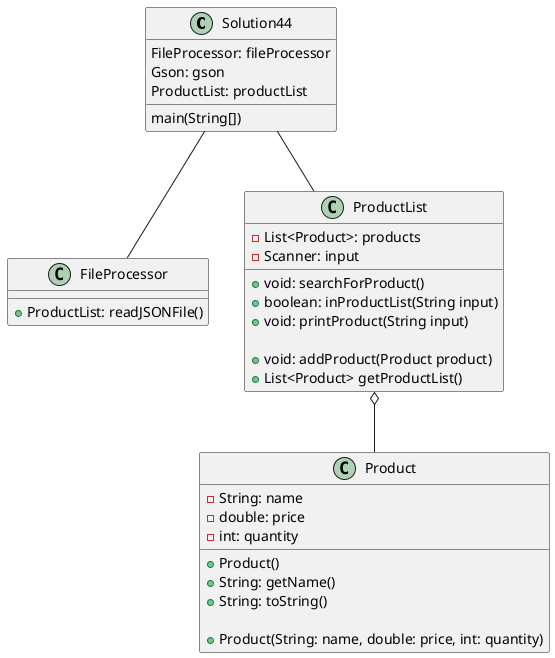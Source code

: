 @startuml

Solution44 -- FileProcessor
Solution44 -- ProductList

ProductList o-- Product

class Solution44 {
    main(String[])
    FileProcessor: fileProcessor
    Gson: gson
    ProductList: productList
}

class Product {
-String: name
-double: price
-int: quantity

+Product()
+String: getName()
+String: toString()

'used in junit testing
+Product(String: name, double: price, int: quantity)
}

class FileProcessor {
+ProductList: readJSONFile()
}

class ProductList {
-List<Product>: products
-Scanner: input

+void: searchForProduct()
+boolean: inProductList(String input)
+void: printProduct(String input)

'methods below used for junit testing
+void: addProduct(Product product)
+List<Product> getProductList()
}
@enduml